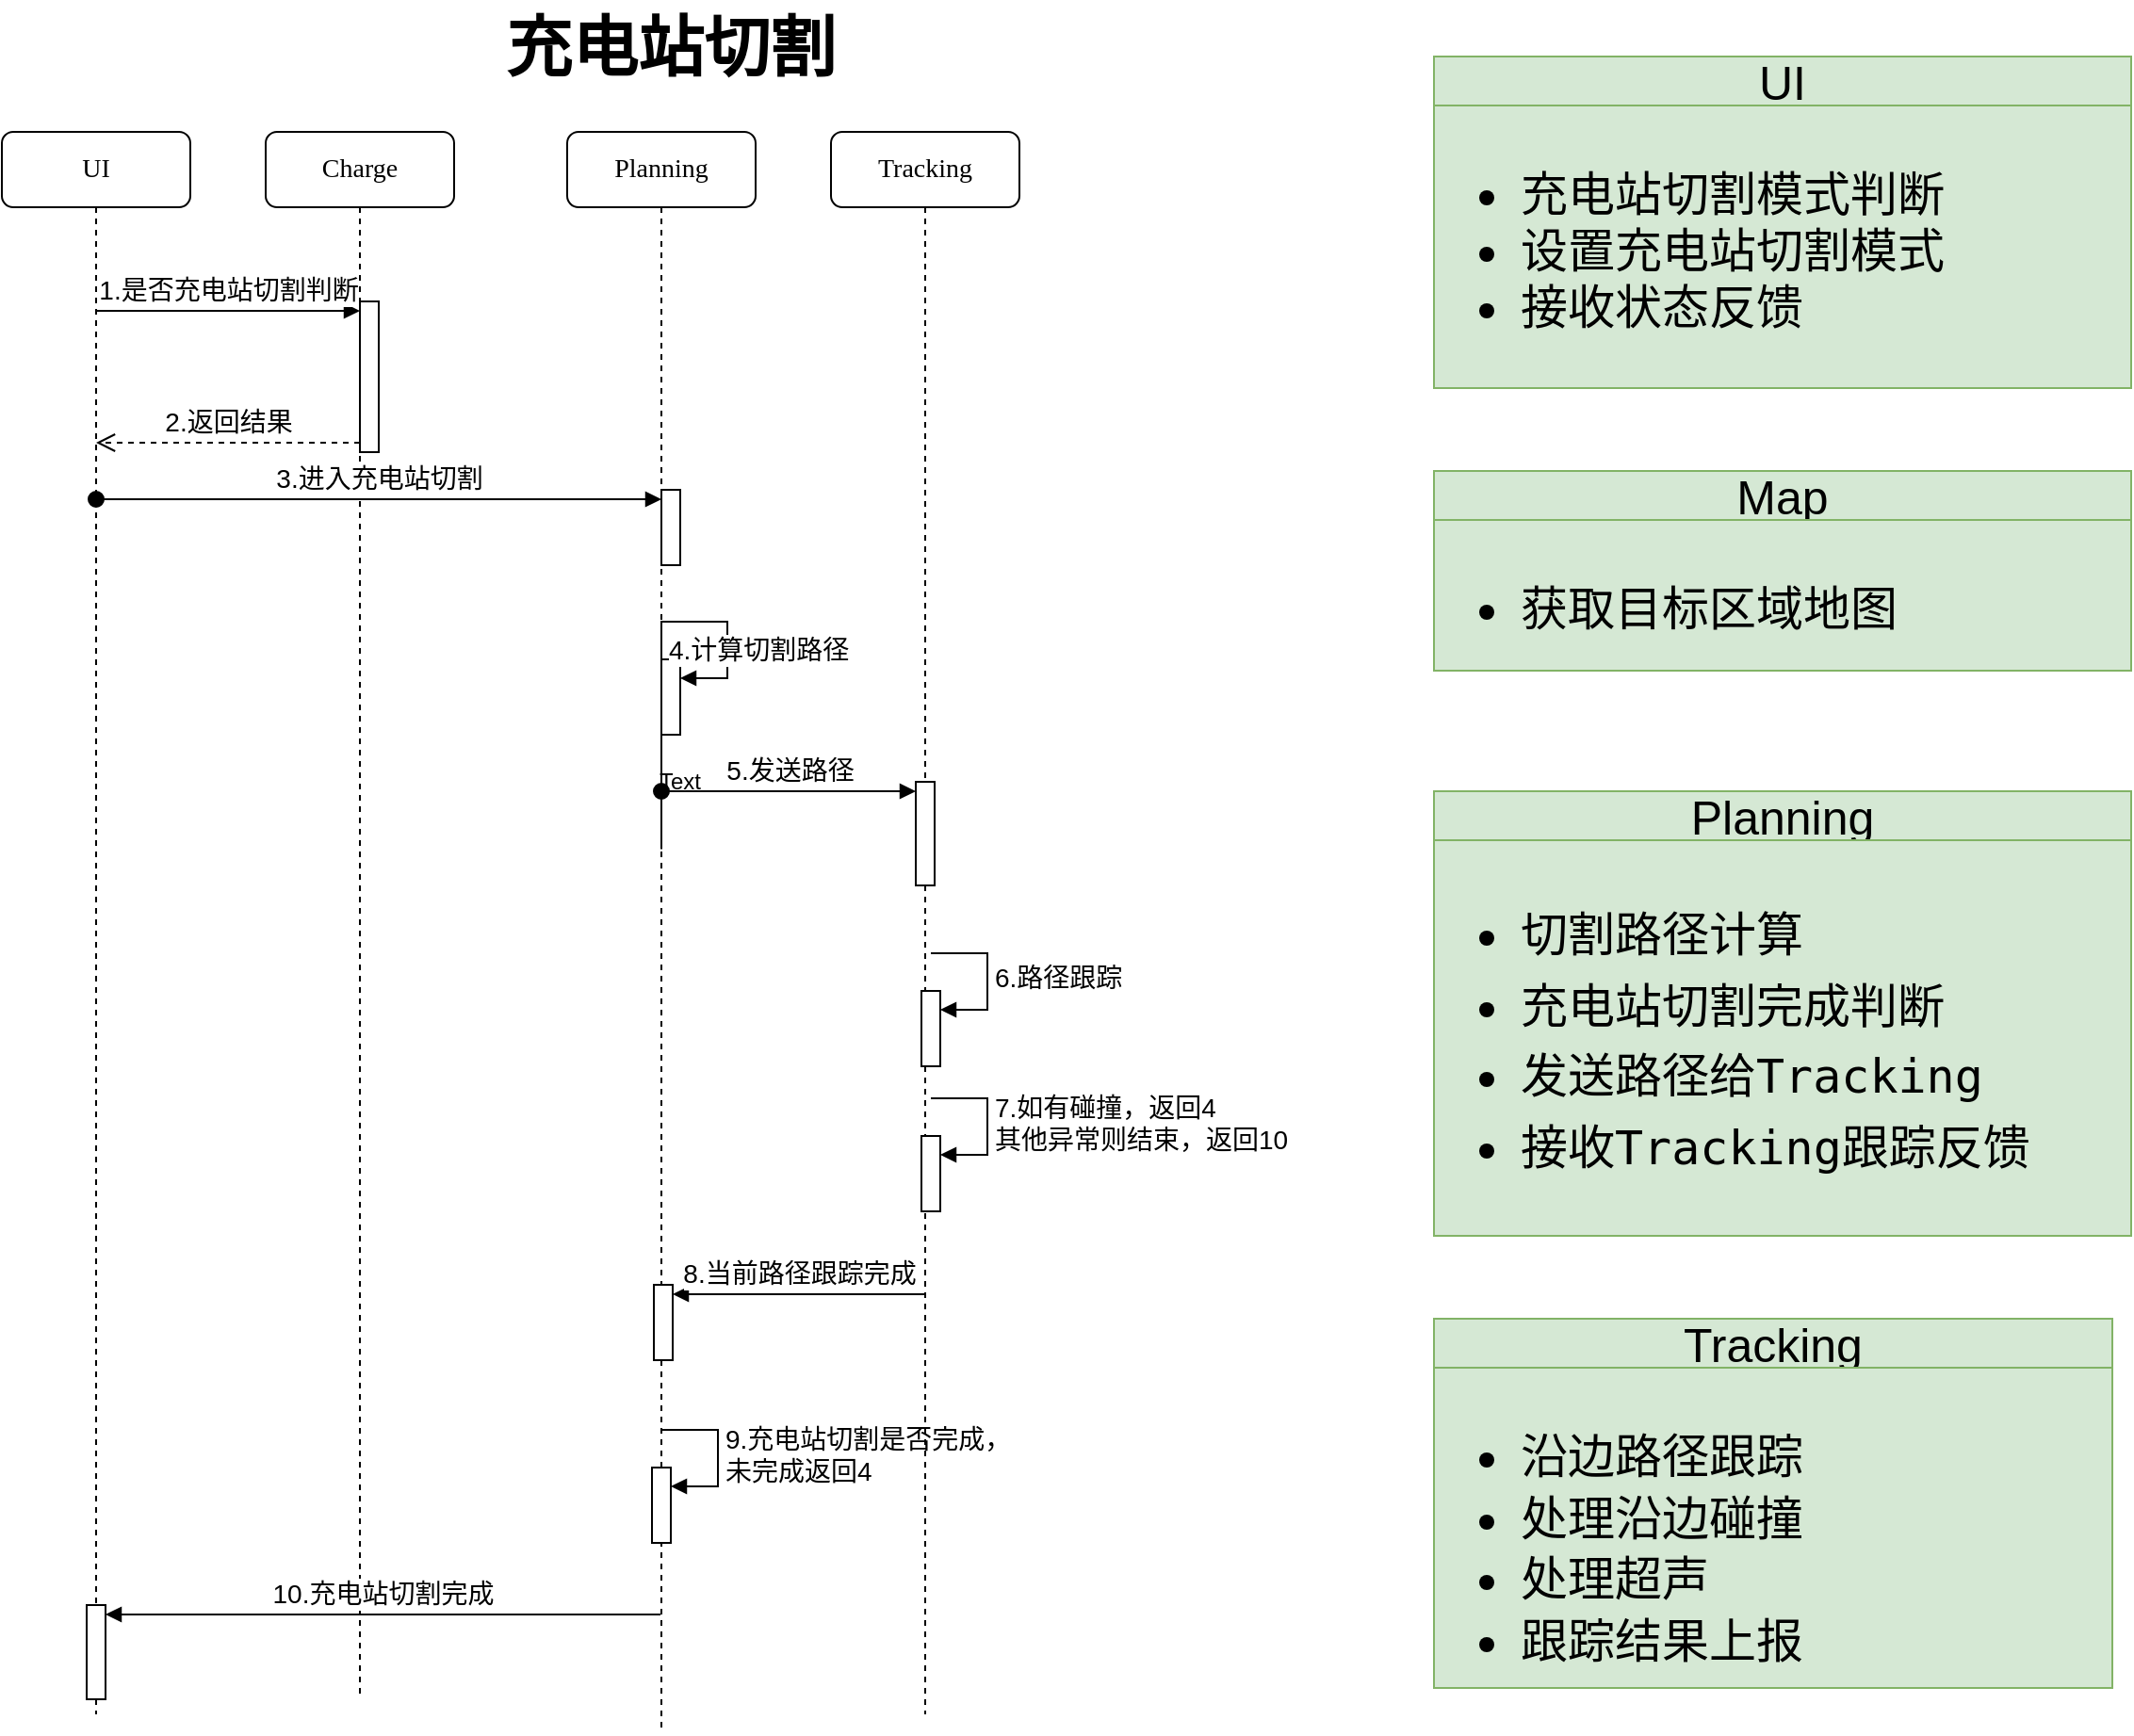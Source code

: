 <mxfile version="22.0.8" type="github">
  <diagram name="Page-1" id="13e1069c-82ec-6db2-03f1-153e76fe0fe0">
    <mxGraphModel dx="2258" dy="1273" grid="1" gridSize="10" guides="1" tooltips="1" connect="1" arrows="1" fold="1" page="1" pageScale="1" pageWidth="1100" pageHeight="850" background="none" math="0" shadow="0">
      <root>
        <mxCell id="0" />
        <mxCell id="1" parent="0" />
        <mxCell id="7baba1c4bc27f4b0-2" value="Charge" style="shape=umlLifeline;perimeter=lifelinePerimeter;whiteSpace=wrap;html=1;container=1;collapsible=0;recursiveResize=0;outlineConnect=0;rounded=1;shadow=0;comic=0;labelBackgroundColor=none;strokeWidth=1;fontFamily=Verdana;fontSize=14;align=center;" parent="1" vertex="1">
          <mxGeometry x="240" y="80" width="100" height="830" as="geometry" />
        </mxCell>
        <mxCell id="axAvxxxvhooYrCe9LgOZ-1" value="" style="html=1;points=[[0,0,0,0,5],[0,1,0,0,-5],[1,0,0,0,5],[1,1,0,0,-5]];perimeter=orthogonalPerimeter;outlineConnect=0;targetShapes=umlLifeline;portConstraint=eastwest;newEdgeStyle={&quot;curved&quot;:0,&quot;rounded&quot;:0};fontSize=14;" parent="7baba1c4bc27f4b0-2" vertex="1">
          <mxGeometry x="50" y="90" width="10" height="80" as="geometry" />
        </mxCell>
        <mxCell id="7baba1c4bc27f4b0-3" value="Planning" style="shape=umlLifeline;perimeter=lifelinePerimeter;whiteSpace=wrap;html=1;container=1;collapsible=0;recursiveResize=0;outlineConnect=0;rounded=1;shadow=0;comic=0;labelBackgroundColor=none;strokeWidth=1;fontFamily=Verdana;fontSize=14;align=center;" parent="1" vertex="1">
          <mxGeometry x="400" y="80" width="100" height="850" as="geometry" />
        </mxCell>
        <mxCell id="axAvxxxvhooYrCe9LgOZ-4" value="" style="html=1;points=[[0,0,0,0,5],[0,1,0,0,-5],[1,0,0,0,5],[1,1,0,0,-5]];perimeter=orthogonalPerimeter;outlineConnect=0;targetShapes=umlLifeline;portConstraint=eastwest;newEdgeStyle={&quot;curved&quot;:0,&quot;rounded&quot;:0};fontSize=14;" parent="7baba1c4bc27f4b0-3" vertex="1">
          <mxGeometry x="50" y="280" width="10" height="40" as="geometry" />
        </mxCell>
        <mxCell id="axAvxxxvhooYrCe9LgOZ-5" value="4.计算切割路径" style="html=1;align=left;spacingLeft=2;endArrow=block;rounded=0;edgeStyle=orthogonalEdgeStyle;curved=0;rounded=0;exitX=0.5;exitY=0.448;exitDx=0;exitDy=0;exitPerimeter=0;fontSize=14;" parent="7baba1c4bc27f4b0-3" source="7baba1c4bc27f4b0-3" target="axAvxxxvhooYrCe9LgOZ-4" edge="1">
          <mxGeometry relative="1" as="geometry">
            <mxPoint x="55" y="260" as="sourcePoint" />
            <Array as="points">
              <mxPoint x="85" y="260" />
              <mxPoint x="85" y="290" />
            </Array>
          </mxGeometry>
        </mxCell>
        <mxCell id="axAvxxxvhooYrCe9LgOZ-6" value="" style="html=1;points=[[0,0,0,0,5],[0,1,0,0,-5],[1,0,0,0,5],[1,1,0,0,-5]];perimeter=orthogonalPerimeter;outlineConnect=0;targetShapes=umlLifeline;portConstraint=eastwest;newEdgeStyle={&quot;curved&quot;:0,&quot;rounded&quot;:0};fontSize=14;" parent="7baba1c4bc27f4b0-3" vertex="1">
          <mxGeometry x="50" y="190" width="10" height="40" as="geometry" />
        </mxCell>
        <mxCell id="axAvxxxvhooYrCe9LgOZ-13" value="" style="html=1;points=[[0,0,0,0,5],[0,1,0,0,-5],[1,0,0,0,5],[1,1,0,0,-5]];perimeter=orthogonalPerimeter;outlineConnect=0;targetShapes=umlLifeline;portConstraint=eastwest;newEdgeStyle={&quot;curved&quot;:0,&quot;rounded&quot;:0};fontSize=14;" parent="7baba1c4bc27f4b0-3" vertex="1">
          <mxGeometry x="46" y="612" width="10" height="40" as="geometry" />
        </mxCell>
        <mxCell id="axAvxxxvhooYrCe9LgOZ-20" value="" style="html=1;points=[[0,0,0,0,5],[0,1,0,0,-5],[1,0,0,0,5],[1,1,0,0,-5]];perimeter=orthogonalPerimeter;outlineConnect=0;targetShapes=umlLifeline;portConstraint=eastwest;newEdgeStyle={&quot;curved&quot;:0,&quot;rounded&quot;:0};fontSize=14;" parent="7baba1c4bc27f4b0-3" vertex="1">
          <mxGeometry x="45" y="709" width="10" height="40" as="geometry" />
        </mxCell>
        <mxCell id="axAvxxxvhooYrCe9LgOZ-21" value="9.充电站切割是否完成，&lt;br&gt;未完成返回4" style="html=1;align=left;spacingLeft=2;endArrow=block;rounded=0;edgeStyle=orthogonalEdgeStyle;curved=0;rounded=0;fontSize=14;" parent="7baba1c4bc27f4b0-3" target="axAvxxxvhooYrCe9LgOZ-20" edge="1">
          <mxGeometry relative="1" as="geometry">
            <mxPoint x="50" y="689" as="sourcePoint" />
            <Array as="points">
              <mxPoint x="80" y="719" />
            </Array>
          </mxGeometry>
        </mxCell>
        <mxCell id="7baba1c4bc27f4b0-4" value="Tracking" style="shape=umlLifeline;perimeter=lifelinePerimeter;whiteSpace=wrap;html=1;container=1;collapsible=0;recursiveResize=0;outlineConnect=0;rounded=1;shadow=0;comic=0;labelBackgroundColor=none;strokeWidth=1;fontFamily=Verdana;fontSize=14;align=center;" parent="1" vertex="1">
          <mxGeometry x="540" y="80" width="100" height="840" as="geometry" />
        </mxCell>
        <mxCell id="axAvxxxvhooYrCe9LgOZ-8" value="" style="html=1;points=[[0,0,0,0,5],[0,1,0,0,-5],[1,0,0,0,5],[1,1,0,0,-5]];perimeter=orthogonalPerimeter;outlineConnect=0;targetShapes=umlLifeline;portConstraint=eastwest;newEdgeStyle={&quot;curved&quot;:0,&quot;rounded&quot;:0};fontSize=14;" parent="7baba1c4bc27f4b0-4" vertex="1">
          <mxGeometry x="45" y="345" width="10" height="55" as="geometry" />
        </mxCell>
        <mxCell id="7baba1c4bc27f4b0-8" value="UI" style="shape=umlLifeline;perimeter=lifelinePerimeter;whiteSpace=wrap;html=1;container=1;collapsible=0;recursiveResize=0;outlineConnect=0;rounded=1;shadow=0;comic=0;labelBackgroundColor=none;strokeWidth=1;fontFamily=Verdana;fontSize=14;align=center;" parent="1" vertex="1">
          <mxGeometry x="100" y="80" width="100" height="840" as="geometry" />
        </mxCell>
        <mxCell id="axAvxxxvhooYrCe9LgOZ-22" value="" style="html=1;points=[[0,0,0,0,5],[0,1,0,0,-5],[1,0,0,0,5],[1,1,0,0,-5]];perimeter=orthogonalPerimeter;outlineConnect=0;targetShapes=umlLifeline;portConstraint=eastwest;newEdgeStyle={&quot;curved&quot;:0,&quot;rounded&quot;:0};fontSize=14;" parent="7baba1c4bc27f4b0-8" vertex="1">
          <mxGeometry x="45" y="782" width="10" height="50" as="geometry" />
        </mxCell>
        <mxCell id="axAvxxxvhooYrCe9LgOZ-2" value="1.是否充电站切割判断" style="html=1;verticalAlign=bottom;endArrow=block;curved=0;rounded=0;entryX=0;entryY=0;entryDx=0;entryDy=5;fontSize=14;" parent="1" source="7baba1c4bc27f4b0-8" target="axAvxxxvhooYrCe9LgOZ-1" edge="1">
          <mxGeometry relative="1" as="geometry">
            <mxPoint x="220" y="175" as="sourcePoint" />
          </mxGeometry>
        </mxCell>
        <mxCell id="axAvxxxvhooYrCe9LgOZ-3" value="2.返回结果" style="html=1;verticalAlign=bottom;endArrow=open;dashed=1;endSize=8;curved=0;rounded=0;exitX=0;exitY=1;exitDx=0;exitDy=-5;fontSize=14;" parent="1" source="axAvxxxvhooYrCe9LgOZ-1" target="7baba1c4bc27f4b0-8" edge="1">
          <mxGeometry relative="1" as="geometry">
            <mxPoint x="220" y="245" as="targetPoint" />
          </mxGeometry>
        </mxCell>
        <mxCell id="axAvxxxvhooYrCe9LgOZ-7" value="3.进入充电站切割" style="html=1;verticalAlign=bottom;startArrow=oval;endArrow=block;startSize=8;curved=0;rounded=0;entryX=0;entryY=0;entryDx=0;entryDy=5;fontSize=14;" parent="1" source="7baba1c4bc27f4b0-8" target="axAvxxxvhooYrCe9LgOZ-6" edge="1">
          <mxGeometry relative="1" as="geometry">
            <mxPoint x="380" y="275" as="sourcePoint" />
          </mxGeometry>
        </mxCell>
        <mxCell id="axAvxxxvhooYrCe9LgOZ-9" value="5.发送路径" style="html=1;verticalAlign=bottom;startArrow=oval;endArrow=block;startSize=8;curved=0;rounded=0;entryX=0;entryY=0;entryDx=0;entryDy=5;fontSize=14;" parent="1" source="7baba1c4bc27f4b0-3" target="axAvxxxvhooYrCe9LgOZ-8" edge="1">
          <mxGeometry relative="1" as="geometry">
            <mxPoint x="515" y="430" as="sourcePoint" />
          </mxGeometry>
        </mxCell>
        <mxCell id="axAvxxxvhooYrCe9LgOZ-11" value="" style="html=1;points=[[0,0,0,0,5],[0,1,0,0,-5],[1,0,0,0,5],[1,1,0,0,-5]];perimeter=orthogonalPerimeter;outlineConnect=0;targetShapes=umlLifeline;portConstraint=eastwest;newEdgeStyle={&quot;curved&quot;:0,&quot;rounded&quot;:0};fontSize=14;" parent="1" vertex="1">
          <mxGeometry x="588" y="536" width="10" height="40" as="geometry" />
        </mxCell>
        <mxCell id="axAvxxxvhooYrCe9LgOZ-12" value="6.路径跟踪" style="html=1;align=left;spacingLeft=2;endArrow=block;rounded=0;edgeStyle=orthogonalEdgeStyle;curved=0;rounded=0;fontSize=14;" parent="1" target="axAvxxxvhooYrCe9LgOZ-11" edge="1">
          <mxGeometry relative="1" as="geometry">
            <mxPoint x="593" y="516" as="sourcePoint" />
            <Array as="points">
              <mxPoint x="623" y="546" />
            </Array>
          </mxGeometry>
        </mxCell>
        <mxCell id="axAvxxxvhooYrCe9LgOZ-14" value="8.当前路径跟踪完成" style="html=1;verticalAlign=bottom;endArrow=block;curved=0;rounded=0;entryX=1;entryY=0;entryDx=0;entryDy=5;fontSize=14;" parent="1" target="axAvxxxvhooYrCe9LgOZ-13" edge="1">
          <mxGeometry relative="1" as="geometry">
            <mxPoint x="589.5" y="697.0" as="sourcePoint" />
          </mxGeometry>
        </mxCell>
        <mxCell id="axAvxxxvhooYrCe9LgOZ-23" value="10.充电站切割完成" style="html=1;verticalAlign=bottom;endArrow=block;curved=0;rounded=0;entryX=1;entryY=0;entryDx=0;entryDy=5;fontSize=14;" parent="1" target="axAvxxxvhooYrCe9LgOZ-22" edge="1">
          <mxGeometry relative="1" as="geometry">
            <mxPoint x="449.5" y="867" as="sourcePoint" />
          </mxGeometry>
        </mxCell>
        <mxCell id="axAvxxxvhooYrCe9LgOZ-27" value="" style="html=1;points=[[0,0,0,0,5],[0,1,0,0,-5],[1,0,0,0,5],[1,1,0,0,-5]];perimeter=orthogonalPerimeter;outlineConnect=0;targetShapes=umlLifeline;portConstraint=eastwest;newEdgeStyle={&quot;curved&quot;:0,&quot;rounded&quot;:0};fontSize=14;" parent="1" vertex="1">
          <mxGeometry x="588" y="613" width="10" height="40" as="geometry" />
        </mxCell>
        <mxCell id="axAvxxxvhooYrCe9LgOZ-28" value="7.如有碰撞，返回4&lt;br style=&quot;font-size: 14px;&quot;&gt;其他异常则结束，返回10" style="html=1;align=left;spacingLeft=2;endArrow=block;rounded=0;edgeStyle=orthogonalEdgeStyle;curved=0;rounded=0;fontSize=14;" parent="1" target="axAvxxxvhooYrCe9LgOZ-27" edge="1">
          <mxGeometry relative="1" as="geometry">
            <mxPoint x="593" y="593" as="sourcePoint" />
            <Array as="points">
              <mxPoint x="623" y="623" />
            </Array>
          </mxGeometry>
        </mxCell>
        <mxCell id="f3FlowwENoonX9C4ZPBU-1" value="UI" style="swimlane;fontStyle=0;childLayout=stackLayout;horizontal=1;startSize=26;fillColor=#d5e8d4;horizontalStack=0;resizeParent=1;resizeParentMax=0;resizeLast=0;collapsible=1;marginBottom=0;whiteSpace=wrap;html=1;fontSize=25;strokeColor=#82b366;" vertex="1" parent="1">
          <mxGeometry x="860" y="40" width="370" height="176" as="geometry" />
        </mxCell>
        <mxCell id="f3FlowwENoonX9C4ZPBU-2" value="&lt;ul style=&quot;font-size: 25px;&quot;&gt;&lt;li style=&quot;font-size: 25px;&quot;&gt;充电站切割模式判断&lt;br&gt;&lt;/li&gt;&lt;li style=&quot;font-size: 25px;&quot;&gt;设置充电站切割模式&lt;/li&gt;&lt;li style=&quot;font-size: 25px;&quot;&gt;接收状态反馈&lt;/li&gt;&lt;/ul&gt;" style="text;strokeColor=#82b366;fillColor=#d5e8d4;align=left;verticalAlign=top;spacingLeft=4;spacingRight=4;overflow=hidden;rotatable=0;points=[[0,0.5],[1,0.5]];portConstraint=eastwest;whiteSpace=wrap;html=1;fontSize=25;" vertex="1" parent="f3FlowwENoonX9C4ZPBU-1">
          <mxGeometry y="26" width="370" height="150" as="geometry" />
        </mxCell>
        <mxCell id="f3FlowwENoonX9C4ZPBU-3" value="Planning" style="swimlane;fontStyle=0;childLayout=stackLayout;horizontal=1;startSize=26;fillColor=#d5e8d4;horizontalStack=0;resizeParent=1;resizeParentMax=0;resizeLast=0;collapsible=1;marginBottom=0;whiteSpace=wrap;html=1;fontSize=25;strokeColor=#82b366;" vertex="1" parent="1">
          <mxGeometry x="860" y="430" width="370" height="236" as="geometry">
            <mxRectangle x="992" y="221" width="90" height="30" as="alternateBounds" />
          </mxGeometry>
        </mxCell>
        <mxCell id="f3FlowwENoonX9C4ZPBU-4" value="&lt;p style=&quot;line-height: 130%; font-size: 25px;&quot;&gt;&lt;/p&gt;&lt;pre style=&quot;line-height: 130%; font-size: 25px;&quot;&gt;&lt;ul style=&quot;font-size: 25px; line-height: 150%;&quot;&gt;&lt;li style=&quot;font-size: 25px;&quot;&gt;切割路径计算&lt;/li&gt;&lt;li style=&quot;font-size: 25px;&quot;&gt;充电站切割完成判断&lt;/li&gt;&lt;li style=&quot;font-size: 25px;&quot;&gt;&lt;font style=&quot;font-size: 25px;&quot;&gt;发送路径给Tracking&amp;nbsp;&lt;/font&gt;&lt;/li&gt;&lt;li style=&quot;font-size: 25px;&quot;&gt;&lt;font style=&quot;font-size: 25px;&quot;&gt;接收Tracking跟踪反馈&lt;/font&gt;&lt;/li&gt;&lt;/ul&gt;&lt;/pre&gt;&lt;p style=&quot;font-size: 25px;&quot;&gt;&lt;/p&gt;&lt;p style=&quot;font-size: 25px;&quot;&gt;&lt;/p&gt;" style="text;strokeColor=#82b366;fillColor=#d5e8d4;align=left;verticalAlign=top;spacingLeft=4;spacingRight=4;overflow=hidden;rotatable=0;points=[[0,0.5],[1,0.5]];portConstraint=eastwest;whiteSpace=wrap;html=1;fontSize=25;" vertex="1" parent="f3FlowwENoonX9C4ZPBU-3">
          <mxGeometry y="26" width="370" height="210" as="geometry" />
        </mxCell>
        <mxCell id="f3FlowwENoonX9C4ZPBU-5" value="Tracking" style="swimlane;fontStyle=0;childLayout=stackLayout;horizontal=1;startSize=26;fillColor=#d5e8d4;horizontalStack=0;resizeParent=1;resizeParentMax=0;resizeLast=0;collapsible=1;marginBottom=0;whiteSpace=wrap;html=1;fontSize=25;strokeColor=#82b366;" vertex="1" parent="1">
          <mxGeometry x="860" y="710" width="360" height="196" as="geometry">
            <mxRectangle x="992" y="221" width="90" height="30" as="alternateBounds" />
          </mxGeometry>
        </mxCell>
        <mxCell id="f3FlowwENoonX9C4ZPBU-6" value="&lt;pre style=&quot;line-height: 130%; font-size: 25px;&quot;&gt;&lt;ul style=&quot;font-size: 25px;&quot;&gt;&lt;li style=&quot;font-size: 25px;&quot;&gt;沿边路径跟踪&lt;/li&gt;&lt;li style=&quot;font-size: 25px;&quot;&gt;&lt;span style=&quot;background-color: initial; font-size: 25px;&quot;&gt;处理沿边碰撞&lt;/span&gt;&lt;/li&gt;&lt;li style=&quot;font-size: 25px;&quot;&gt;&lt;span style=&quot;background-color: initial; font-size: 25px;&quot;&gt;处理超声&lt;/span&gt;&lt;/li&gt;&lt;li style=&quot;font-size: 25px;&quot;&gt;&lt;span style=&quot;background-color: initial; font-size: 25px;&quot;&gt;跟踪结果上报&lt;/span&gt;&lt;/li&gt;&lt;/ul&gt;&lt;/pre&gt;" style="text;strokeColor=#82b366;fillColor=#d5e8d4;align=left;verticalAlign=top;spacingLeft=4;spacingRight=4;overflow=hidden;rotatable=0;points=[[0,0.5],[1,0.5]];portConstraint=eastwest;whiteSpace=wrap;html=1;fontSize=25;" vertex="1" parent="f3FlowwENoonX9C4ZPBU-5">
          <mxGeometry y="26" width="360" height="170" as="geometry" />
        </mxCell>
        <mxCell id="f3FlowwENoonX9C4ZPBU-7" value="Map" style="swimlane;fontStyle=0;childLayout=stackLayout;horizontal=1;startSize=26;fillColor=#d5e8d4;horizontalStack=0;resizeParent=1;resizeParentMax=0;resizeLast=0;collapsible=1;marginBottom=0;whiteSpace=wrap;html=1;fontSize=25;strokeColor=#82b366;" vertex="1" parent="1">
          <mxGeometry x="860" y="260" width="370" height="106" as="geometry" />
        </mxCell>
        <mxCell id="f3FlowwENoonX9C4ZPBU-8" value="&lt;p style=&quot;line-height: 120%; font-size: 25px;&quot;&gt;&lt;/p&gt;&lt;ul style=&quot;font-size: 25px;&quot;&gt;&lt;li style=&quot;font-size: 25px;&quot;&gt;获取目标区域地图&lt;/li&gt;&lt;/ul&gt;&lt;p style=&quot;font-size: 25px;&quot;&gt;&lt;/p&gt;" style="text;strokeColor=#82b366;fillColor=#d5e8d4;align=left;verticalAlign=top;spacingLeft=4;spacingRight=4;overflow=hidden;rotatable=0;points=[[0,0.5],[1,0.5]];portConstraint=eastwest;whiteSpace=wrap;html=1;fontSize=25;" vertex="1" parent="f3FlowwENoonX9C4ZPBU-7">
          <mxGeometry y="26" width="370" height="80" as="geometry" />
        </mxCell>
        <mxCell id="f3FlowwENoonX9C4ZPBU-9" value="Text" style="text;html=1;strokeColor=none;fillColor=none;align=center;verticalAlign=middle;whiteSpace=wrap;rounded=0;" vertex="1" parent="1">
          <mxGeometry x="430" y="410" width="60" height="30" as="geometry" />
        </mxCell>
        <mxCell id="f3FlowwENoonX9C4ZPBU-10" value="&lt;font size=&quot;1&quot; style=&quot;&quot;&gt;&lt;span style=&quot;font-size: 35px;&quot;&gt;&lt;b&gt;充电站切割&lt;/b&gt;&lt;/span&gt;&lt;/font&gt;" style="text;html=1;strokeColor=none;fillColor=none;align=center;verticalAlign=middle;whiteSpace=wrap;rounded=0;" vertex="1" parent="1">
          <mxGeometry x="290" y="10" width="330" height="50" as="geometry" />
        </mxCell>
      </root>
    </mxGraphModel>
  </diagram>
</mxfile>
